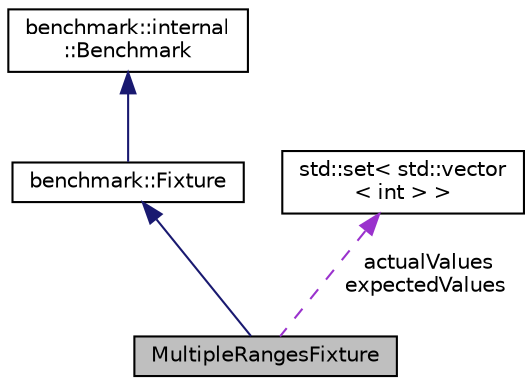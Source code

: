 digraph "MultipleRangesFixture"
{
  edge [fontname="Helvetica",fontsize="10",labelfontname="Helvetica",labelfontsize="10"];
  node [fontname="Helvetica",fontsize="10",shape=record];
  Node3 [label="MultipleRangesFixture",height=0.2,width=0.4,color="black", fillcolor="grey75", style="filled", fontcolor="black"];
  Node4 -> Node3 [dir="back",color="midnightblue",fontsize="10",style="solid"];
  Node4 [label="benchmark::Fixture",height=0.2,width=0.4,color="black", fillcolor="white", style="filled",URL="$classbenchmark_1_1_fixture.html"];
  Node5 -> Node4 [dir="back",color="midnightblue",fontsize="10",style="solid"];
  Node5 [label="benchmark::internal\l::Benchmark",height=0.2,width=0.4,color="black", fillcolor="white", style="filled",URL="$classbenchmark_1_1internal_1_1_benchmark.html"];
  Node6 -> Node3 [dir="back",color="darkorchid3",fontsize="10",style="dashed",label=" actualValues\nexpectedValues" ];
  Node6 [label="std::set\< std::vector\l\< int \> \>",height=0.2,width=0.4,color="black", fillcolor="white", style="filled",URL="$classstd_1_1set.html"];
}

